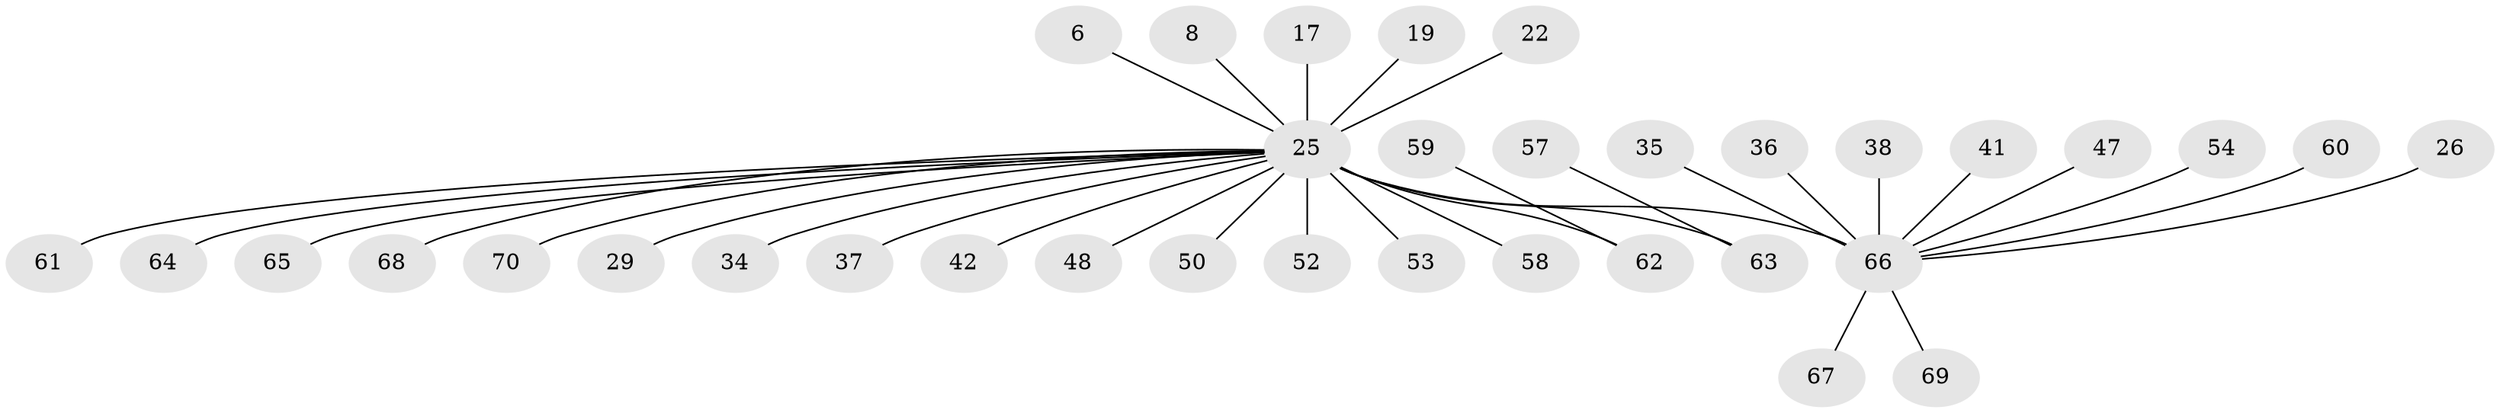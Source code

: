 // original degree distribution, {6: 0.014285714285714285, 9: 0.014285714285714285, 2: 0.21428571428571427, 22: 0.014285714285714285, 8: 0.014285714285714285, 1: 0.5714285714285714, 3: 0.11428571428571428, 11: 0.014285714285714285, 4: 0.02857142857142857}
// Generated by graph-tools (version 1.1) at 2025/47/03/09/25 04:47:21]
// undirected, 35 vertices, 34 edges
graph export_dot {
graph [start="1"]
  node [color=gray90,style=filled];
  6;
  8;
  17;
  19;
  22;
  25 [super="+21+4"];
  26;
  29;
  34;
  35;
  36;
  37;
  38;
  41 [super="+30"];
  42;
  47;
  48 [super="+13+45"];
  50;
  52;
  53;
  54 [super="+46"];
  57;
  58 [super="+15"];
  59 [super="+39+55"];
  60;
  61;
  62 [super="+18+49"];
  63 [super="+56"];
  64;
  65;
  66 [super="+33+20"];
  67;
  68;
  69 [super="+51"];
  70 [super="+23"];
  6 -- 25;
  8 -- 25;
  17 -- 25;
  19 -- 25;
  22 -- 25;
  25 -- 42;
  25 -- 64;
  25 -- 65;
  25 -- 68;
  25 -- 29;
  25 -- 34;
  25 -- 37;
  25 -- 50;
  25 -- 52;
  25 -- 53;
  25 -- 61;
  25 -- 62 [weight=2];
  25 -- 48 [weight=2];
  25 -- 58;
  25 -- 70;
  25 -- 66 [weight=8];
  25 -- 63 [weight=2];
  26 -- 66;
  35 -- 66;
  36 -- 66;
  38 -- 66;
  41 -- 66;
  47 -- 66;
  54 -- 66;
  57 -- 63;
  59 -- 62;
  60 -- 66;
  66 -- 67;
  66 -- 69;
}
